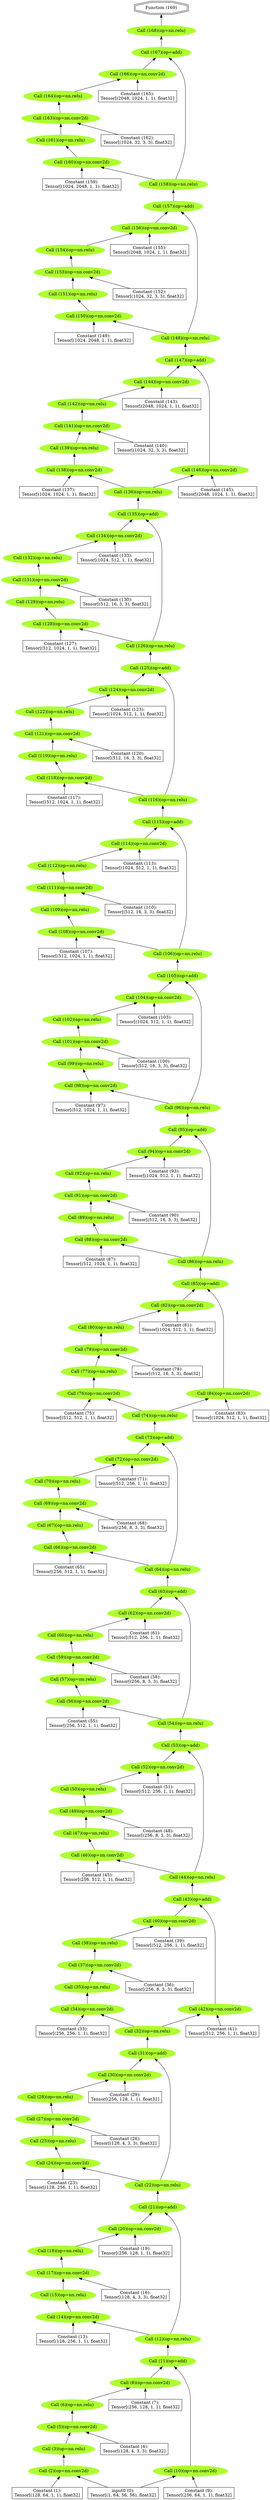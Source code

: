 digraph {
	rankdir=BT
	0 [label="input0 (0):
Tensor[(1, 64, 56, 56), float32]" shape=rectangle]
	1 [label="Constant (1):
Tensor[(128, 64, 1, 1), float32]" shape=rectangle]
	2 [label="Call (2)(op=nn.conv2d)" color=greenyellow shape=ellipse style=filled]
	0 -> 2
	1 -> 2
	3 [label="Call (3)(op=nn.relu)" color=greenyellow shape=ellipse style=filled]
	2 -> 3
	4 [label="Constant (4):
Tensor[(128, 4, 3, 3), float32]" shape=rectangle]
	5 [label="Call (5)(op=nn.conv2d)" color=greenyellow shape=ellipse style=filled]
	3 -> 5
	4 -> 5
	6 [label="Call (6)(op=nn.relu)" color=greenyellow shape=ellipse style=filled]
	5 -> 6
	7 [label="Constant (7):
Tensor[(256, 128, 1, 1), float32]" shape=rectangle]
	8 [label="Call (8)(op=nn.conv2d)" color=greenyellow shape=ellipse style=filled]
	6 -> 8
	7 -> 8
	9 [label="Constant (9):
Tensor[(256, 64, 1, 1), float32]" shape=rectangle]
	10 [label="Call (10)(op=nn.conv2d)" color=greenyellow shape=ellipse style=filled]
	0 -> 10
	9 -> 10
	11 [label="Call (11)(op=add)" color=greenyellow shape=ellipse style=filled]
	8 -> 11
	10 -> 11
	12 [label="Call (12)(op=nn.relu)" color=greenyellow shape=ellipse style=filled]
	11 -> 12
	13 [label="Constant (13):
Tensor[(128, 256, 1, 1), float32]" shape=rectangle]
	14 [label="Call (14)(op=nn.conv2d)" color=greenyellow shape=ellipse style=filled]
	12 -> 14
	13 -> 14
	15 [label="Call (15)(op=nn.relu)" color=greenyellow shape=ellipse style=filled]
	14 -> 15
	16 [label="Constant (16):
Tensor[(128, 4, 3, 3), float32]" shape=rectangle]
	17 [label="Call (17)(op=nn.conv2d)" color=greenyellow shape=ellipse style=filled]
	15 -> 17
	16 -> 17
	18 [label="Call (18)(op=nn.relu)" color=greenyellow shape=ellipse style=filled]
	17 -> 18
	19 [label="Constant (19):
Tensor[(256, 128, 1, 1), float32]" shape=rectangle]
	20 [label="Call (20)(op=nn.conv2d)" color=greenyellow shape=ellipse style=filled]
	18 -> 20
	19 -> 20
	21 [label="Call (21)(op=add)" color=greenyellow shape=ellipse style=filled]
	20 -> 21
	12 -> 21
	22 [label="Call (22)(op=nn.relu)" color=greenyellow shape=ellipse style=filled]
	21 -> 22
	23 [label="Constant (23):
Tensor[(128, 256, 1, 1), float32]" shape=rectangle]
	24 [label="Call (24)(op=nn.conv2d)" color=greenyellow shape=ellipse style=filled]
	22 -> 24
	23 -> 24
	25 [label="Call (25)(op=nn.relu)" color=greenyellow shape=ellipse style=filled]
	24 -> 25
	26 [label="Constant (26):
Tensor[(128, 4, 3, 3), float32]" shape=rectangle]
	27 [label="Call (27)(op=nn.conv2d)" color=greenyellow shape=ellipse style=filled]
	25 -> 27
	26 -> 27
	28 [label="Call (28)(op=nn.relu)" color=greenyellow shape=ellipse style=filled]
	27 -> 28
	29 [label="Constant (29):
Tensor[(256, 128, 1, 1), float32]" shape=rectangle]
	30 [label="Call (30)(op=nn.conv2d)" color=greenyellow shape=ellipse style=filled]
	28 -> 30
	29 -> 30
	31 [label="Call (31)(op=add)" color=greenyellow shape=ellipse style=filled]
	30 -> 31
	22 -> 31
	32 [label="Call (32)(op=nn.relu)" color=greenyellow shape=ellipse style=filled]
	31 -> 32
	33 [label="Constant (33):
Tensor[(256, 256, 1, 1), float32]" shape=rectangle]
	34 [label="Call (34)(op=nn.conv2d)" color=greenyellow shape=ellipse style=filled]
	32 -> 34
	33 -> 34
	35 [label="Call (35)(op=nn.relu)" color=greenyellow shape=ellipse style=filled]
	34 -> 35
	36 [label="Constant (36):
Tensor[(256, 8, 3, 3), float32]" shape=rectangle]
	37 [label="Call (37)(op=nn.conv2d)" color=greenyellow shape=ellipse style=filled]
	35 -> 37
	36 -> 37
	38 [label="Call (38)(op=nn.relu)" color=greenyellow shape=ellipse style=filled]
	37 -> 38
	39 [label="Constant (39):
Tensor[(512, 256, 1, 1), float32]" shape=rectangle]
	40 [label="Call (40)(op=nn.conv2d)" color=greenyellow shape=ellipse style=filled]
	38 -> 40
	39 -> 40
	41 [label="Constant (41):
Tensor[(512, 256, 1, 1), float32]" shape=rectangle]
	42 [label="Call (42)(op=nn.conv2d)" color=greenyellow shape=ellipse style=filled]
	32 -> 42
	41 -> 42
	43 [label="Call (43)(op=add)" color=greenyellow shape=ellipse style=filled]
	40 -> 43
	42 -> 43
	44 [label="Call (44)(op=nn.relu)" color=greenyellow shape=ellipse style=filled]
	43 -> 44
	45 [label="Constant (45):
Tensor[(256, 512, 1, 1), float32]" shape=rectangle]
	46 [label="Call (46)(op=nn.conv2d)" color=greenyellow shape=ellipse style=filled]
	44 -> 46
	45 -> 46
	47 [label="Call (47)(op=nn.relu)" color=greenyellow shape=ellipse style=filled]
	46 -> 47
	48 [label="Constant (48):
Tensor[(256, 8, 3, 3), float32]" shape=rectangle]
	49 [label="Call (49)(op=nn.conv2d)" color=greenyellow shape=ellipse style=filled]
	47 -> 49
	48 -> 49
	50 [label="Call (50)(op=nn.relu)" color=greenyellow shape=ellipse style=filled]
	49 -> 50
	51 [label="Constant (51):
Tensor[(512, 256, 1, 1), float32]" shape=rectangle]
	52 [label="Call (52)(op=nn.conv2d)" color=greenyellow shape=ellipse style=filled]
	50 -> 52
	51 -> 52
	53 [label="Call (53)(op=add)" color=greenyellow shape=ellipse style=filled]
	52 -> 53
	44 -> 53
	54 [label="Call (54)(op=nn.relu)" color=greenyellow shape=ellipse style=filled]
	53 -> 54
	55 [label="Constant (55):
Tensor[(256, 512, 1, 1), float32]" shape=rectangle]
	56 [label="Call (56)(op=nn.conv2d)" color=greenyellow shape=ellipse style=filled]
	54 -> 56
	55 -> 56
	57 [label="Call (57)(op=nn.relu)" color=greenyellow shape=ellipse style=filled]
	56 -> 57
	58 [label="Constant (58):
Tensor[(256, 8, 3, 3), float32]" shape=rectangle]
	59 [label="Call (59)(op=nn.conv2d)" color=greenyellow shape=ellipse style=filled]
	57 -> 59
	58 -> 59
	60 [label="Call (60)(op=nn.relu)" color=greenyellow shape=ellipse style=filled]
	59 -> 60
	61 [label="Constant (61):
Tensor[(512, 256, 1, 1), float32]" shape=rectangle]
	62 [label="Call (62)(op=nn.conv2d)" color=greenyellow shape=ellipse style=filled]
	60 -> 62
	61 -> 62
	63 [label="Call (63)(op=add)" color=greenyellow shape=ellipse style=filled]
	62 -> 63
	54 -> 63
	64 [label="Call (64)(op=nn.relu)" color=greenyellow shape=ellipse style=filled]
	63 -> 64
	65 [label="Constant (65):
Tensor[(256, 512, 1, 1), float32]" shape=rectangle]
	66 [label="Call (66)(op=nn.conv2d)" color=greenyellow shape=ellipse style=filled]
	64 -> 66
	65 -> 66
	67 [label="Call (67)(op=nn.relu)" color=greenyellow shape=ellipse style=filled]
	66 -> 67
	68 [label="Constant (68):
Tensor[(256, 8, 3, 3), float32]" shape=rectangle]
	69 [label="Call (69)(op=nn.conv2d)" color=greenyellow shape=ellipse style=filled]
	67 -> 69
	68 -> 69
	70 [label="Call (70)(op=nn.relu)" color=greenyellow shape=ellipse style=filled]
	69 -> 70
	71 [label="Constant (71):
Tensor[(512, 256, 1, 1), float32]" shape=rectangle]
	72 [label="Call (72)(op=nn.conv2d)" color=greenyellow shape=ellipse style=filled]
	70 -> 72
	71 -> 72
	73 [label="Call (73)(op=add)" color=greenyellow shape=ellipse style=filled]
	72 -> 73
	64 -> 73
	74 [label="Call (74)(op=nn.relu)" color=greenyellow shape=ellipse style=filled]
	73 -> 74
	75 [label="Constant (75):
Tensor[(512, 512, 1, 1), float32]" shape=rectangle]
	76 [label="Call (76)(op=nn.conv2d)" color=greenyellow shape=ellipse style=filled]
	74 -> 76
	75 -> 76
	77 [label="Call (77)(op=nn.relu)" color=greenyellow shape=ellipse style=filled]
	76 -> 77
	78 [label="Constant (78):
Tensor[(512, 16, 3, 3), float32]" shape=rectangle]
	79 [label="Call (79)(op=nn.conv2d)" color=greenyellow shape=ellipse style=filled]
	77 -> 79
	78 -> 79
	80 [label="Call (80)(op=nn.relu)" color=greenyellow shape=ellipse style=filled]
	79 -> 80
	81 [label="Constant (81):
Tensor[(1024, 512, 1, 1), float32]" shape=rectangle]
	82 [label="Call (82)(op=nn.conv2d)" color=greenyellow shape=ellipse style=filled]
	80 -> 82
	81 -> 82
	83 [label="Constant (83):
Tensor[(1024, 512, 1, 1), float32]" shape=rectangle]
	84 [label="Call (84)(op=nn.conv2d)" color=greenyellow shape=ellipse style=filled]
	74 -> 84
	83 -> 84
	85 [label="Call (85)(op=add)" color=greenyellow shape=ellipse style=filled]
	82 -> 85
	84 -> 85
	86 [label="Call (86)(op=nn.relu)" color=greenyellow shape=ellipse style=filled]
	85 -> 86
	87 [label="Constant (87):
Tensor[(512, 1024, 1, 1), float32]" shape=rectangle]
	88 [label="Call (88)(op=nn.conv2d)" color=greenyellow shape=ellipse style=filled]
	86 -> 88
	87 -> 88
	89 [label="Call (89)(op=nn.relu)" color=greenyellow shape=ellipse style=filled]
	88 -> 89
	90 [label="Constant (90):
Tensor[(512, 16, 3, 3), float32]" shape=rectangle]
	91 [label="Call (91)(op=nn.conv2d)" color=greenyellow shape=ellipse style=filled]
	89 -> 91
	90 -> 91
	92 [label="Call (92)(op=nn.relu)" color=greenyellow shape=ellipse style=filled]
	91 -> 92
	93 [label="Constant (93):
Tensor[(1024, 512, 1, 1), float32]" shape=rectangle]
	94 [label="Call (94)(op=nn.conv2d)" color=greenyellow shape=ellipse style=filled]
	92 -> 94
	93 -> 94
	95 [label="Call (95)(op=add)" color=greenyellow shape=ellipse style=filled]
	94 -> 95
	86 -> 95
	96 [label="Call (96)(op=nn.relu)" color=greenyellow shape=ellipse style=filled]
	95 -> 96
	97 [label="Constant (97):
Tensor[(512, 1024, 1, 1), float32]" shape=rectangle]
	98 [label="Call (98)(op=nn.conv2d)" color=greenyellow shape=ellipse style=filled]
	96 -> 98
	97 -> 98
	99 [label="Call (99)(op=nn.relu)" color=greenyellow shape=ellipse style=filled]
	98 -> 99
	100 [label="Constant (100):
Tensor[(512, 16, 3, 3), float32]" shape=rectangle]
	101 [label="Call (101)(op=nn.conv2d)" color=greenyellow shape=ellipse style=filled]
	99 -> 101
	100 -> 101
	102 [label="Call (102)(op=nn.relu)" color=greenyellow shape=ellipse style=filled]
	101 -> 102
	103 [label="Constant (103):
Tensor[(1024, 512, 1, 1), float32]" shape=rectangle]
	104 [label="Call (104)(op=nn.conv2d)" color=greenyellow shape=ellipse style=filled]
	102 -> 104
	103 -> 104
	105 [label="Call (105)(op=add)" color=greenyellow shape=ellipse style=filled]
	104 -> 105
	96 -> 105
	106 [label="Call (106)(op=nn.relu)" color=greenyellow shape=ellipse style=filled]
	105 -> 106
	107 [label="Constant (107):
Tensor[(512, 1024, 1, 1), float32]" shape=rectangle]
	108 [label="Call (108)(op=nn.conv2d)" color=greenyellow shape=ellipse style=filled]
	106 -> 108
	107 -> 108
	109 [label="Call (109)(op=nn.relu)" color=greenyellow shape=ellipse style=filled]
	108 -> 109
	110 [label="Constant (110):
Tensor[(512, 16, 3, 3), float32]" shape=rectangle]
	111 [label="Call (111)(op=nn.conv2d)" color=greenyellow shape=ellipse style=filled]
	109 -> 111
	110 -> 111
	112 [label="Call (112)(op=nn.relu)" color=greenyellow shape=ellipse style=filled]
	111 -> 112
	113 [label="Constant (113):
Tensor[(1024, 512, 1, 1), float32]" shape=rectangle]
	114 [label="Call (114)(op=nn.conv2d)" color=greenyellow shape=ellipse style=filled]
	112 -> 114
	113 -> 114
	115 [label="Call (115)(op=add)" color=greenyellow shape=ellipse style=filled]
	114 -> 115
	106 -> 115
	116 [label="Call (116)(op=nn.relu)" color=greenyellow shape=ellipse style=filled]
	115 -> 116
	117 [label="Constant (117):
Tensor[(512, 1024, 1, 1), float32]" shape=rectangle]
	118 [label="Call (118)(op=nn.conv2d)" color=greenyellow shape=ellipse style=filled]
	116 -> 118
	117 -> 118
	119 [label="Call (119)(op=nn.relu)" color=greenyellow shape=ellipse style=filled]
	118 -> 119
	120 [label="Constant (120):
Tensor[(512, 16, 3, 3), float32]" shape=rectangle]
	121 [label="Call (121)(op=nn.conv2d)" color=greenyellow shape=ellipse style=filled]
	119 -> 121
	120 -> 121
	122 [label="Call (122)(op=nn.relu)" color=greenyellow shape=ellipse style=filled]
	121 -> 122
	123 [label="Constant (123):
Tensor[(1024, 512, 1, 1), float32]" shape=rectangle]
	124 [label="Call (124)(op=nn.conv2d)" color=greenyellow shape=ellipse style=filled]
	122 -> 124
	123 -> 124
	125 [label="Call (125)(op=add)" color=greenyellow shape=ellipse style=filled]
	124 -> 125
	116 -> 125
	126 [label="Call (126)(op=nn.relu)" color=greenyellow shape=ellipse style=filled]
	125 -> 126
	127 [label="Constant (127):
Tensor[(512, 1024, 1, 1), float32]" shape=rectangle]
	128 [label="Call (128)(op=nn.conv2d)" color=greenyellow shape=ellipse style=filled]
	126 -> 128
	127 -> 128
	129 [label="Call (129)(op=nn.relu)" color=greenyellow shape=ellipse style=filled]
	128 -> 129
	130 [label="Constant (130):
Tensor[(512, 16, 3, 3), float32]" shape=rectangle]
	131 [label="Call (131)(op=nn.conv2d)" color=greenyellow shape=ellipse style=filled]
	129 -> 131
	130 -> 131
	132 [label="Call (132)(op=nn.relu)" color=greenyellow shape=ellipse style=filled]
	131 -> 132
	133 [label="Constant (133):
Tensor[(1024, 512, 1, 1), float32]" shape=rectangle]
	134 [label="Call (134)(op=nn.conv2d)" color=greenyellow shape=ellipse style=filled]
	132 -> 134
	133 -> 134
	135 [label="Call (135)(op=add)" color=greenyellow shape=ellipse style=filled]
	134 -> 135
	126 -> 135
	136 [label="Call (136)(op=nn.relu)" color=greenyellow shape=ellipse style=filled]
	135 -> 136
	137 [label="Constant (137):
Tensor[(1024, 1024, 1, 1), float32]" shape=rectangle]
	138 [label="Call (138)(op=nn.conv2d)" color=greenyellow shape=ellipse style=filled]
	136 -> 138
	137 -> 138
	139 [label="Call (139)(op=nn.relu)" color=greenyellow shape=ellipse style=filled]
	138 -> 139
	140 [label="Constant (140):
Tensor[(1024, 32, 3, 3), float32]" shape=rectangle]
	141 [label="Call (141)(op=nn.conv2d)" color=greenyellow shape=ellipse style=filled]
	139 -> 141
	140 -> 141
	142 [label="Call (142)(op=nn.relu)" color=greenyellow shape=ellipse style=filled]
	141 -> 142
	143 [label="Constant (143):
Tensor[(2048, 1024, 1, 1), float32]" shape=rectangle]
	144 [label="Call (144)(op=nn.conv2d)" color=greenyellow shape=ellipse style=filled]
	142 -> 144
	143 -> 144
	145 [label="Constant (145):
Tensor[(2048, 1024, 1, 1), float32]" shape=rectangle]
	146 [label="Call (146)(op=nn.conv2d)" color=greenyellow shape=ellipse style=filled]
	136 -> 146
	145 -> 146
	147 [label="Call (147)(op=add)" color=greenyellow shape=ellipse style=filled]
	144 -> 147
	146 -> 147
	148 [label="Call (148)(op=nn.relu)" color=greenyellow shape=ellipse style=filled]
	147 -> 148
	149 [label="Constant (149):
Tensor[(1024, 2048, 1, 1), float32]" shape=rectangle]
	150 [label="Call (150)(op=nn.conv2d)" color=greenyellow shape=ellipse style=filled]
	148 -> 150
	149 -> 150
	151 [label="Call (151)(op=nn.relu)" color=greenyellow shape=ellipse style=filled]
	150 -> 151
	152 [label="Constant (152):
Tensor[(1024, 32, 3, 3), float32]" shape=rectangle]
	153 [label="Call (153)(op=nn.conv2d)" color=greenyellow shape=ellipse style=filled]
	151 -> 153
	152 -> 153
	154 [label="Call (154)(op=nn.relu)" color=greenyellow shape=ellipse style=filled]
	153 -> 154
	155 [label="Constant (155):
Tensor[(2048, 1024, 1, 1), float32]" shape=rectangle]
	156 [label="Call (156)(op=nn.conv2d)" color=greenyellow shape=ellipse style=filled]
	154 -> 156
	155 -> 156
	157 [label="Call (157)(op=add)" color=greenyellow shape=ellipse style=filled]
	156 -> 157
	148 -> 157
	158 [label="Call (158)(op=nn.relu)" color=greenyellow shape=ellipse style=filled]
	157 -> 158
	159 [label="Constant (159):
Tensor[(1024, 2048, 1, 1), float32]" shape=rectangle]
	160 [label="Call (160)(op=nn.conv2d)" color=greenyellow shape=ellipse style=filled]
	158 -> 160
	159 -> 160
	161 [label="Call (161)(op=nn.relu)" color=greenyellow shape=ellipse style=filled]
	160 -> 161
	162 [label="Constant (162):
Tensor[(1024, 32, 3, 3), float32]" shape=rectangle]
	163 [label="Call (163)(op=nn.conv2d)" color=greenyellow shape=ellipse style=filled]
	161 -> 163
	162 -> 163
	164 [label="Call (164)(op=nn.relu)" color=greenyellow shape=ellipse style=filled]
	163 -> 164
	165 [label="Constant (165):
Tensor[(2048, 1024, 1, 1), float32]" shape=rectangle]
	166 [label="Call (166)(op=nn.conv2d)" color=greenyellow shape=ellipse style=filled]
	164 -> 166
	165 -> 166
	167 [label="Call (167)(op=add)" color=greenyellow shape=ellipse style=filled]
	166 -> 167
	158 -> 167
	168 [label="Call (168)(op=nn.relu)" color=greenyellow shape=ellipse style=filled]
	167 -> 168
	169 [label="Function (169)" shape=doubleoctagon]
	168 -> 169
}
